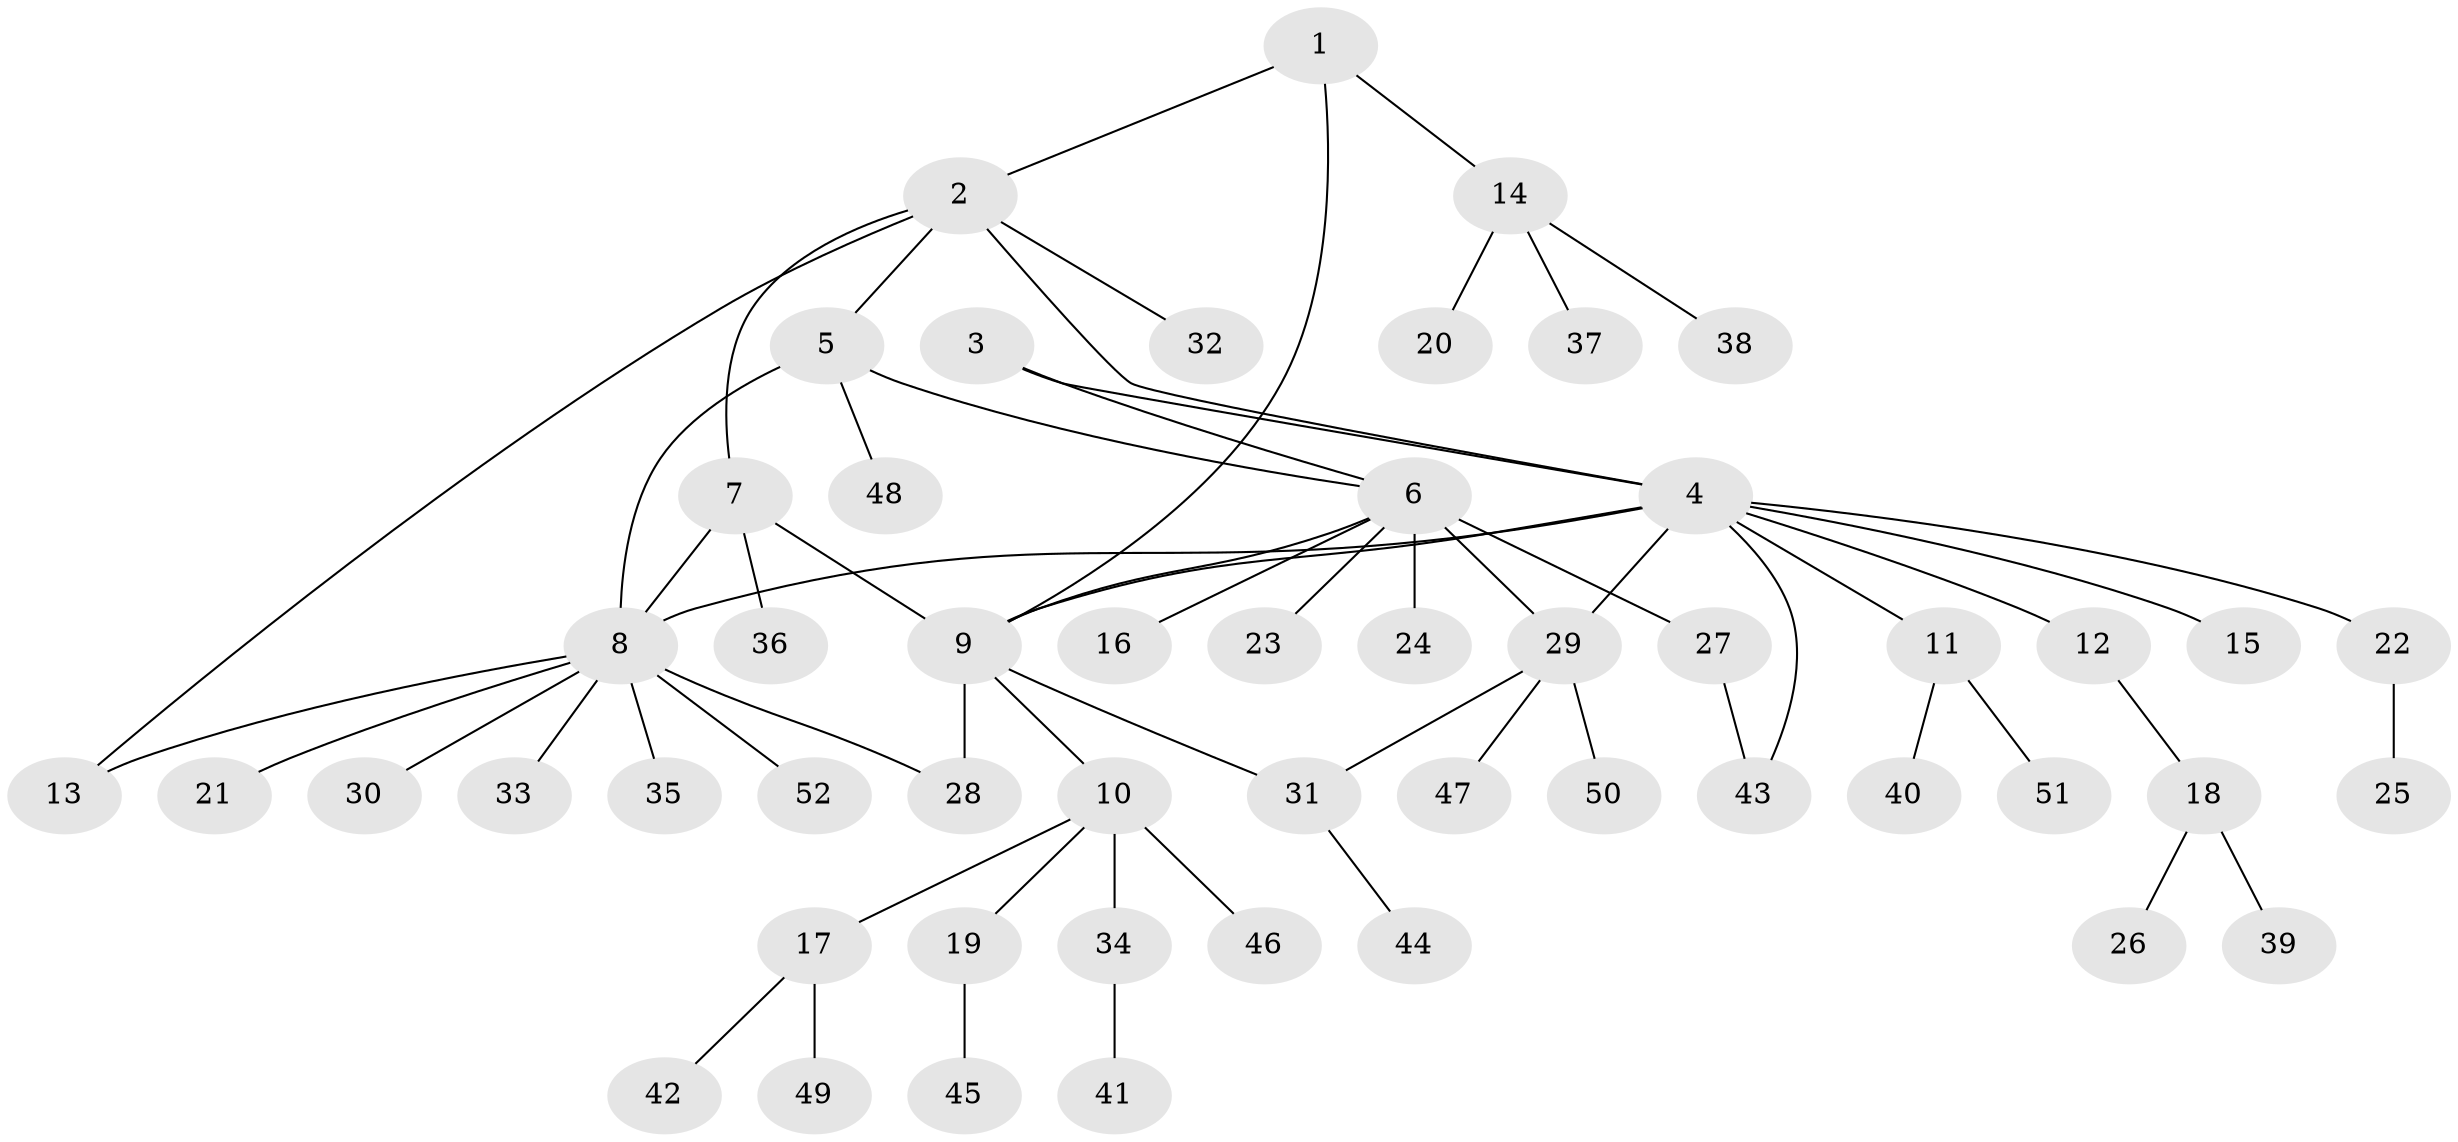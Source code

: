 // coarse degree distribution, {3: 0.19230769230769232, 5: 0.038461538461538464, 7: 0.038461538461538464, 8: 0.038461538461538464, 4: 0.15384615384615385, 2: 0.19230769230769232, 1: 0.34615384615384615}
// Generated by graph-tools (version 1.1) at 2025/52/03/04/25 22:52:38]
// undirected, 52 vertices, 62 edges
graph export_dot {
  node [color=gray90,style=filled];
  1;
  2;
  3;
  4;
  5;
  6;
  7;
  8;
  9;
  10;
  11;
  12;
  13;
  14;
  15;
  16;
  17;
  18;
  19;
  20;
  21;
  22;
  23;
  24;
  25;
  26;
  27;
  28;
  29;
  30;
  31;
  32;
  33;
  34;
  35;
  36;
  37;
  38;
  39;
  40;
  41;
  42;
  43;
  44;
  45;
  46;
  47;
  48;
  49;
  50;
  51;
  52;
  1 -- 2;
  1 -- 9;
  1 -- 14;
  2 -- 4;
  2 -- 5;
  2 -- 7;
  2 -- 13;
  2 -- 32;
  3 -- 4;
  3 -- 6;
  4 -- 8;
  4 -- 9;
  4 -- 11;
  4 -- 12;
  4 -- 15;
  4 -- 22;
  4 -- 29;
  4 -- 43;
  5 -- 6;
  5 -- 8;
  5 -- 48;
  6 -- 9;
  6 -- 16;
  6 -- 23;
  6 -- 24;
  6 -- 27;
  6 -- 29;
  7 -- 8;
  7 -- 9;
  7 -- 36;
  8 -- 13;
  8 -- 21;
  8 -- 28;
  8 -- 30;
  8 -- 33;
  8 -- 35;
  8 -- 52;
  9 -- 10;
  9 -- 28;
  9 -- 31;
  10 -- 17;
  10 -- 19;
  10 -- 34;
  10 -- 46;
  11 -- 40;
  11 -- 51;
  12 -- 18;
  14 -- 20;
  14 -- 37;
  14 -- 38;
  17 -- 42;
  17 -- 49;
  18 -- 26;
  18 -- 39;
  19 -- 45;
  22 -- 25;
  27 -- 43;
  29 -- 31;
  29 -- 47;
  29 -- 50;
  31 -- 44;
  34 -- 41;
}
